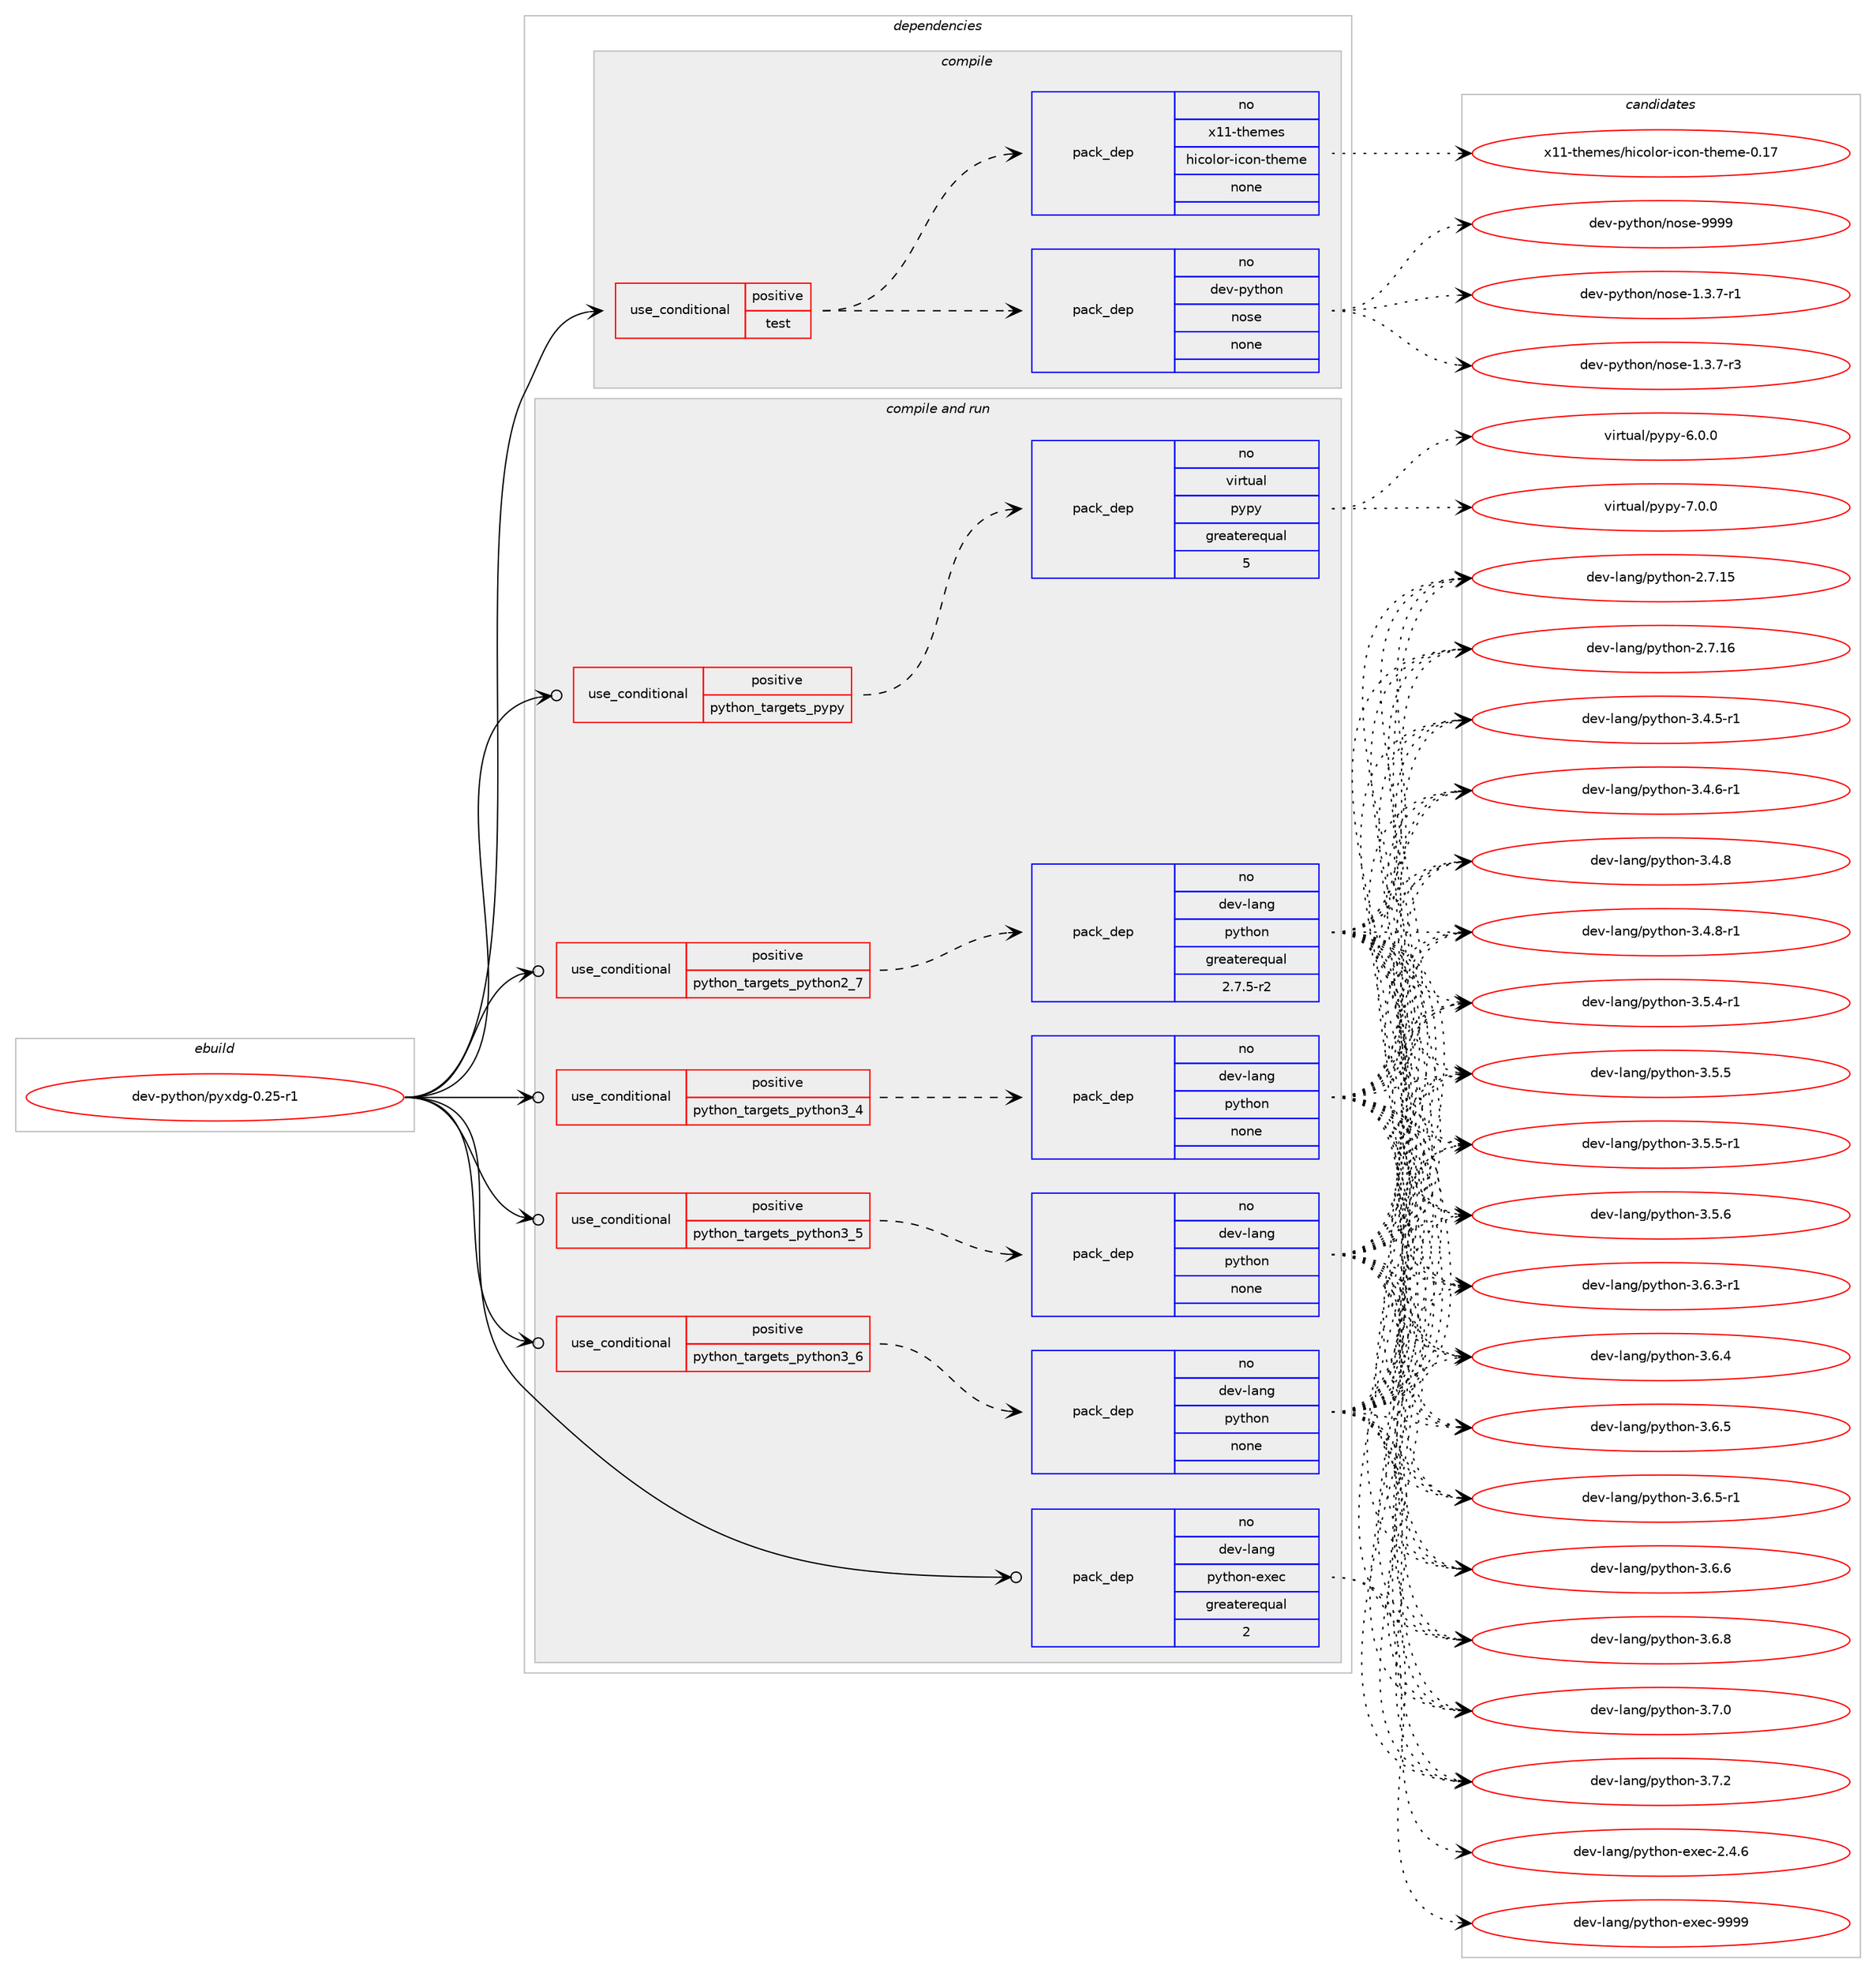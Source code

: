 digraph prolog {

# *************
# Graph options
# *************

newrank=true;
concentrate=true;
compound=true;
graph [rankdir=LR,fontname=Helvetica,fontsize=10,ranksep=1.5];#, ranksep=2.5, nodesep=0.2];
edge  [arrowhead=vee];
node  [fontname=Helvetica,fontsize=10];

# **********
# The ebuild
# **********

subgraph cluster_leftcol {
color=gray;
rank=same;
label=<<i>ebuild</i>>;
id [label="dev-python/pyxdg-0.25-r1", color=red, width=4, href="../dev-python/pyxdg-0.25-r1.svg"];
}

# ****************
# The dependencies
# ****************

subgraph cluster_midcol {
color=gray;
label=<<i>dependencies</i>>;
subgraph cluster_compile {
fillcolor="#eeeeee";
style=filled;
label=<<i>compile</i>>;
subgraph cond383362 {
dependency1437729 [label=<<TABLE BORDER="0" CELLBORDER="1" CELLSPACING="0" CELLPADDING="4"><TR><TD ROWSPAN="3" CELLPADDING="10">use_conditional</TD></TR><TR><TD>positive</TD></TR><TR><TD>test</TD></TR></TABLE>>, shape=none, color=red];
subgraph pack1031008 {
dependency1437730 [label=<<TABLE BORDER="0" CELLBORDER="1" CELLSPACING="0" CELLPADDING="4" WIDTH="220"><TR><TD ROWSPAN="6" CELLPADDING="30">pack_dep</TD></TR><TR><TD WIDTH="110">no</TD></TR><TR><TD>dev-python</TD></TR><TR><TD>nose</TD></TR><TR><TD>none</TD></TR><TR><TD></TD></TR></TABLE>>, shape=none, color=blue];
}
dependency1437729:e -> dependency1437730:w [weight=20,style="dashed",arrowhead="vee"];
subgraph pack1031009 {
dependency1437731 [label=<<TABLE BORDER="0" CELLBORDER="1" CELLSPACING="0" CELLPADDING="4" WIDTH="220"><TR><TD ROWSPAN="6" CELLPADDING="30">pack_dep</TD></TR><TR><TD WIDTH="110">no</TD></TR><TR><TD>x11-themes</TD></TR><TR><TD>hicolor-icon-theme</TD></TR><TR><TD>none</TD></TR><TR><TD></TD></TR></TABLE>>, shape=none, color=blue];
}
dependency1437729:e -> dependency1437731:w [weight=20,style="dashed",arrowhead="vee"];
}
id:e -> dependency1437729:w [weight=20,style="solid",arrowhead="vee"];
}
subgraph cluster_compileandrun {
fillcolor="#eeeeee";
style=filled;
label=<<i>compile and run</i>>;
subgraph cond383363 {
dependency1437732 [label=<<TABLE BORDER="0" CELLBORDER="1" CELLSPACING="0" CELLPADDING="4"><TR><TD ROWSPAN="3" CELLPADDING="10">use_conditional</TD></TR><TR><TD>positive</TD></TR><TR><TD>python_targets_pypy</TD></TR></TABLE>>, shape=none, color=red];
subgraph pack1031010 {
dependency1437733 [label=<<TABLE BORDER="0" CELLBORDER="1" CELLSPACING="0" CELLPADDING="4" WIDTH="220"><TR><TD ROWSPAN="6" CELLPADDING="30">pack_dep</TD></TR><TR><TD WIDTH="110">no</TD></TR><TR><TD>virtual</TD></TR><TR><TD>pypy</TD></TR><TR><TD>greaterequal</TD></TR><TR><TD>5</TD></TR></TABLE>>, shape=none, color=blue];
}
dependency1437732:e -> dependency1437733:w [weight=20,style="dashed",arrowhead="vee"];
}
id:e -> dependency1437732:w [weight=20,style="solid",arrowhead="odotvee"];
subgraph cond383364 {
dependency1437734 [label=<<TABLE BORDER="0" CELLBORDER="1" CELLSPACING="0" CELLPADDING="4"><TR><TD ROWSPAN="3" CELLPADDING="10">use_conditional</TD></TR><TR><TD>positive</TD></TR><TR><TD>python_targets_python2_7</TD></TR></TABLE>>, shape=none, color=red];
subgraph pack1031011 {
dependency1437735 [label=<<TABLE BORDER="0" CELLBORDER="1" CELLSPACING="0" CELLPADDING="4" WIDTH="220"><TR><TD ROWSPAN="6" CELLPADDING="30">pack_dep</TD></TR><TR><TD WIDTH="110">no</TD></TR><TR><TD>dev-lang</TD></TR><TR><TD>python</TD></TR><TR><TD>greaterequal</TD></TR><TR><TD>2.7.5-r2</TD></TR></TABLE>>, shape=none, color=blue];
}
dependency1437734:e -> dependency1437735:w [weight=20,style="dashed",arrowhead="vee"];
}
id:e -> dependency1437734:w [weight=20,style="solid",arrowhead="odotvee"];
subgraph cond383365 {
dependency1437736 [label=<<TABLE BORDER="0" CELLBORDER="1" CELLSPACING="0" CELLPADDING="4"><TR><TD ROWSPAN="3" CELLPADDING="10">use_conditional</TD></TR><TR><TD>positive</TD></TR><TR><TD>python_targets_python3_4</TD></TR></TABLE>>, shape=none, color=red];
subgraph pack1031012 {
dependency1437737 [label=<<TABLE BORDER="0" CELLBORDER="1" CELLSPACING="0" CELLPADDING="4" WIDTH="220"><TR><TD ROWSPAN="6" CELLPADDING="30">pack_dep</TD></TR><TR><TD WIDTH="110">no</TD></TR><TR><TD>dev-lang</TD></TR><TR><TD>python</TD></TR><TR><TD>none</TD></TR><TR><TD></TD></TR></TABLE>>, shape=none, color=blue];
}
dependency1437736:e -> dependency1437737:w [weight=20,style="dashed",arrowhead="vee"];
}
id:e -> dependency1437736:w [weight=20,style="solid",arrowhead="odotvee"];
subgraph cond383366 {
dependency1437738 [label=<<TABLE BORDER="0" CELLBORDER="1" CELLSPACING="0" CELLPADDING="4"><TR><TD ROWSPAN="3" CELLPADDING="10">use_conditional</TD></TR><TR><TD>positive</TD></TR><TR><TD>python_targets_python3_5</TD></TR></TABLE>>, shape=none, color=red];
subgraph pack1031013 {
dependency1437739 [label=<<TABLE BORDER="0" CELLBORDER="1" CELLSPACING="0" CELLPADDING="4" WIDTH="220"><TR><TD ROWSPAN="6" CELLPADDING="30">pack_dep</TD></TR><TR><TD WIDTH="110">no</TD></TR><TR><TD>dev-lang</TD></TR><TR><TD>python</TD></TR><TR><TD>none</TD></TR><TR><TD></TD></TR></TABLE>>, shape=none, color=blue];
}
dependency1437738:e -> dependency1437739:w [weight=20,style="dashed",arrowhead="vee"];
}
id:e -> dependency1437738:w [weight=20,style="solid",arrowhead="odotvee"];
subgraph cond383367 {
dependency1437740 [label=<<TABLE BORDER="0" CELLBORDER="1" CELLSPACING="0" CELLPADDING="4"><TR><TD ROWSPAN="3" CELLPADDING="10">use_conditional</TD></TR><TR><TD>positive</TD></TR><TR><TD>python_targets_python3_6</TD></TR></TABLE>>, shape=none, color=red];
subgraph pack1031014 {
dependency1437741 [label=<<TABLE BORDER="0" CELLBORDER="1" CELLSPACING="0" CELLPADDING="4" WIDTH="220"><TR><TD ROWSPAN="6" CELLPADDING="30">pack_dep</TD></TR><TR><TD WIDTH="110">no</TD></TR><TR><TD>dev-lang</TD></TR><TR><TD>python</TD></TR><TR><TD>none</TD></TR><TR><TD></TD></TR></TABLE>>, shape=none, color=blue];
}
dependency1437740:e -> dependency1437741:w [weight=20,style="dashed",arrowhead="vee"];
}
id:e -> dependency1437740:w [weight=20,style="solid",arrowhead="odotvee"];
subgraph pack1031015 {
dependency1437742 [label=<<TABLE BORDER="0" CELLBORDER="1" CELLSPACING="0" CELLPADDING="4" WIDTH="220"><TR><TD ROWSPAN="6" CELLPADDING="30">pack_dep</TD></TR><TR><TD WIDTH="110">no</TD></TR><TR><TD>dev-lang</TD></TR><TR><TD>python-exec</TD></TR><TR><TD>greaterequal</TD></TR><TR><TD>2</TD></TR></TABLE>>, shape=none, color=blue];
}
id:e -> dependency1437742:w [weight=20,style="solid",arrowhead="odotvee"];
}
subgraph cluster_run {
fillcolor="#eeeeee";
style=filled;
label=<<i>run</i>>;
}
}

# **************
# The candidates
# **************

subgraph cluster_choices {
rank=same;
color=gray;
label=<<i>candidates</i>>;

subgraph choice1031008 {
color=black;
nodesep=1;
choice10010111845112121116104111110471101111151014549465146554511449 [label="dev-python/nose-1.3.7-r1", color=red, width=4,href="../dev-python/nose-1.3.7-r1.svg"];
choice10010111845112121116104111110471101111151014549465146554511451 [label="dev-python/nose-1.3.7-r3", color=red, width=4,href="../dev-python/nose-1.3.7-r3.svg"];
choice10010111845112121116104111110471101111151014557575757 [label="dev-python/nose-9999", color=red, width=4,href="../dev-python/nose-9999.svg"];
dependency1437730:e -> choice10010111845112121116104111110471101111151014549465146554511449:w [style=dotted,weight="100"];
dependency1437730:e -> choice10010111845112121116104111110471101111151014549465146554511451:w [style=dotted,weight="100"];
dependency1437730:e -> choice10010111845112121116104111110471101111151014557575757:w [style=dotted,weight="100"];
}
subgraph choice1031009 {
color=black;
nodesep=1;
choice12049494511610410110910111547104105991111081111144510599111110451161041011091014548464955 [label="x11-themes/hicolor-icon-theme-0.17", color=red, width=4,href="../x11-themes/hicolor-icon-theme-0.17.svg"];
dependency1437731:e -> choice12049494511610410110910111547104105991111081111144510599111110451161041011091014548464955:w [style=dotted,weight="100"];
}
subgraph choice1031010 {
color=black;
nodesep=1;
choice1181051141161179710847112121112121455446484648 [label="virtual/pypy-6.0.0", color=red, width=4,href="../virtual/pypy-6.0.0.svg"];
choice1181051141161179710847112121112121455546484648 [label="virtual/pypy-7.0.0", color=red, width=4,href="../virtual/pypy-7.0.0.svg"];
dependency1437733:e -> choice1181051141161179710847112121112121455446484648:w [style=dotted,weight="100"];
dependency1437733:e -> choice1181051141161179710847112121112121455546484648:w [style=dotted,weight="100"];
}
subgraph choice1031011 {
color=black;
nodesep=1;
choice10010111845108971101034711212111610411111045504655464953 [label="dev-lang/python-2.7.15", color=red, width=4,href="../dev-lang/python-2.7.15.svg"];
choice10010111845108971101034711212111610411111045504655464954 [label="dev-lang/python-2.7.16", color=red, width=4,href="../dev-lang/python-2.7.16.svg"];
choice1001011184510897110103471121211161041111104551465246534511449 [label="dev-lang/python-3.4.5-r1", color=red, width=4,href="../dev-lang/python-3.4.5-r1.svg"];
choice1001011184510897110103471121211161041111104551465246544511449 [label="dev-lang/python-3.4.6-r1", color=red, width=4,href="../dev-lang/python-3.4.6-r1.svg"];
choice100101118451089711010347112121116104111110455146524656 [label="dev-lang/python-3.4.8", color=red, width=4,href="../dev-lang/python-3.4.8.svg"];
choice1001011184510897110103471121211161041111104551465246564511449 [label="dev-lang/python-3.4.8-r1", color=red, width=4,href="../dev-lang/python-3.4.8-r1.svg"];
choice1001011184510897110103471121211161041111104551465346524511449 [label="dev-lang/python-3.5.4-r1", color=red, width=4,href="../dev-lang/python-3.5.4-r1.svg"];
choice100101118451089711010347112121116104111110455146534653 [label="dev-lang/python-3.5.5", color=red, width=4,href="../dev-lang/python-3.5.5.svg"];
choice1001011184510897110103471121211161041111104551465346534511449 [label="dev-lang/python-3.5.5-r1", color=red, width=4,href="../dev-lang/python-3.5.5-r1.svg"];
choice100101118451089711010347112121116104111110455146534654 [label="dev-lang/python-3.5.6", color=red, width=4,href="../dev-lang/python-3.5.6.svg"];
choice1001011184510897110103471121211161041111104551465446514511449 [label="dev-lang/python-3.6.3-r1", color=red, width=4,href="../dev-lang/python-3.6.3-r1.svg"];
choice100101118451089711010347112121116104111110455146544652 [label="dev-lang/python-3.6.4", color=red, width=4,href="../dev-lang/python-3.6.4.svg"];
choice100101118451089711010347112121116104111110455146544653 [label="dev-lang/python-3.6.5", color=red, width=4,href="../dev-lang/python-3.6.5.svg"];
choice1001011184510897110103471121211161041111104551465446534511449 [label="dev-lang/python-3.6.5-r1", color=red, width=4,href="../dev-lang/python-3.6.5-r1.svg"];
choice100101118451089711010347112121116104111110455146544654 [label="dev-lang/python-3.6.6", color=red, width=4,href="../dev-lang/python-3.6.6.svg"];
choice100101118451089711010347112121116104111110455146544656 [label="dev-lang/python-3.6.8", color=red, width=4,href="../dev-lang/python-3.6.8.svg"];
choice100101118451089711010347112121116104111110455146554648 [label="dev-lang/python-3.7.0", color=red, width=4,href="../dev-lang/python-3.7.0.svg"];
choice100101118451089711010347112121116104111110455146554650 [label="dev-lang/python-3.7.2", color=red, width=4,href="../dev-lang/python-3.7.2.svg"];
dependency1437735:e -> choice10010111845108971101034711212111610411111045504655464953:w [style=dotted,weight="100"];
dependency1437735:e -> choice10010111845108971101034711212111610411111045504655464954:w [style=dotted,weight="100"];
dependency1437735:e -> choice1001011184510897110103471121211161041111104551465246534511449:w [style=dotted,weight="100"];
dependency1437735:e -> choice1001011184510897110103471121211161041111104551465246544511449:w [style=dotted,weight="100"];
dependency1437735:e -> choice100101118451089711010347112121116104111110455146524656:w [style=dotted,weight="100"];
dependency1437735:e -> choice1001011184510897110103471121211161041111104551465246564511449:w [style=dotted,weight="100"];
dependency1437735:e -> choice1001011184510897110103471121211161041111104551465346524511449:w [style=dotted,weight="100"];
dependency1437735:e -> choice100101118451089711010347112121116104111110455146534653:w [style=dotted,weight="100"];
dependency1437735:e -> choice1001011184510897110103471121211161041111104551465346534511449:w [style=dotted,weight="100"];
dependency1437735:e -> choice100101118451089711010347112121116104111110455146534654:w [style=dotted,weight="100"];
dependency1437735:e -> choice1001011184510897110103471121211161041111104551465446514511449:w [style=dotted,weight="100"];
dependency1437735:e -> choice100101118451089711010347112121116104111110455146544652:w [style=dotted,weight="100"];
dependency1437735:e -> choice100101118451089711010347112121116104111110455146544653:w [style=dotted,weight="100"];
dependency1437735:e -> choice1001011184510897110103471121211161041111104551465446534511449:w [style=dotted,weight="100"];
dependency1437735:e -> choice100101118451089711010347112121116104111110455146544654:w [style=dotted,weight="100"];
dependency1437735:e -> choice100101118451089711010347112121116104111110455146544656:w [style=dotted,weight="100"];
dependency1437735:e -> choice100101118451089711010347112121116104111110455146554648:w [style=dotted,weight="100"];
dependency1437735:e -> choice100101118451089711010347112121116104111110455146554650:w [style=dotted,weight="100"];
}
subgraph choice1031012 {
color=black;
nodesep=1;
choice10010111845108971101034711212111610411111045504655464953 [label="dev-lang/python-2.7.15", color=red, width=4,href="../dev-lang/python-2.7.15.svg"];
choice10010111845108971101034711212111610411111045504655464954 [label="dev-lang/python-2.7.16", color=red, width=4,href="../dev-lang/python-2.7.16.svg"];
choice1001011184510897110103471121211161041111104551465246534511449 [label="dev-lang/python-3.4.5-r1", color=red, width=4,href="../dev-lang/python-3.4.5-r1.svg"];
choice1001011184510897110103471121211161041111104551465246544511449 [label="dev-lang/python-3.4.6-r1", color=red, width=4,href="../dev-lang/python-3.4.6-r1.svg"];
choice100101118451089711010347112121116104111110455146524656 [label="dev-lang/python-3.4.8", color=red, width=4,href="../dev-lang/python-3.4.8.svg"];
choice1001011184510897110103471121211161041111104551465246564511449 [label="dev-lang/python-3.4.8-r1", color=red, width=4,href="../dev-lang/python-3.4.8-r1.svg"];
choice1001011184510897110103471121211161041111104551465346524511449 [label="dev-lang/python-3.5.4-r1", color=red, width=4,href="../dev-lang/python-3.5.4-r1.svg"];
choice100101118451089711010347112121116104111110455146534653 [label="dev-lang/python-3.5.5", color=red, width=4,href="../dev-lang/python-3.5.5.svg"];
choice1001011184510897110103471121211161041111104551465346534511449 [label="dev-lang/python-3.5.5-r1", color=red, width=4,href="../dev-lang/python-3.5.5-r1.svg"];
choice100101118451089711010347112121116104111110455146534654 [label="dev-lang/python-3.5.6", color=red, width=4,href="../dev-lang/python-3.5.6.svg"];
choice1001011184510897110103471121211161041111104551465446514511449 [label="dev-lang/python-3.6.3-r1", color=red, width=4,href="../dev-lang/python-3.6.3-r1.svg"];
choice100101118451089711010347112121116104111110455146544652 [label="dev-lang/python-3.6.4", color=red, width=4,href="../dev-lang/python-3.6.4.svg"];
choice100101118451089711010347112121116104111110455146544653 [label="dev-lang/python-3.6.5", color=red, width=4,href="../dev-lang/python-3.6.5.svg"];
choice1001011184510897110103471121211161041111104551465446534511449 [label="dev-lang/python-3.6.5-r1", color=red, width=4,href="../dev-lang/python-3.6.5-r1.svg"];
choice100101118451089711010347112121116104111110455146544654 [label="dev-lang/python-3.6.6", color=red, width=4,href="../dev-lang/python-3.6.6.svg"];
choice100101118451089711010347112121116104111110455146544656 [label="dev-lang/python-3.6.8", color=red, width=4,href="../dev-lang/python-3.6.8.svg"];
choice100101118451089711010347112121116104111110455146554648 [label="dev-lang/python-3.7.0", color=red, width=4,href="../dev-lang/python-3.7.0.svg"];
choice100101118451089711010347112121116104111110455146554650 [label="dev-lang/python-3.7.2", color=red, width=4,href="../dev-lang/python-3.7.2.svg"];
dependency1437737:e -> choice10010111845108971101034711212111610411111045504655464953:w [style=dotted,weight="100"];
dependency1437737:e -> choice10010111845108971101034711212111610411111045504655464954:w [style=dotted,weight="100"];
dependency1437737:e -> choice1001011184510897110103471121211161041111104551465246534511449:w [style=dotted,weight="100"];
dependency1437737:e -> choice1001011184510897110103471121211161041111104551465246544511449:w [style=dotted,weight="100"];
dependency1437737:e -> choice100101118451089711010347112121116104111110455146524656:w [style=dotted,weight="100"];
dependency1437737:e -> choice1001011184510897110103471121211161041111104551465246564511449:w [style=dotted,weight="100"];
dependency1437737:e -> choice1001011184510897110103471121211161041111104551465346524511449:w [style=dotted,weight="100"];
dependency1437737:e -> choice100101118451089711010347112121116104111110455146534653:w [style=dotted,weight="100"];
dependency1437737:e -> choice1001011184510897110103471121211161041111104551465346534511449:w [style=dotted,weight="100"];
dependency1437737:e -> choice100101118451089711010347112121116104111110455146534654:w [style=dotted,weight="100"];
dependency1437737:e -> choice1001011184510897110103471121211161041111104551465446514511449:w [style=dotted,weight="100"];
dependency1437737:e -> choice100101118451089711010347112121116104111110455146544652:w [style=dotted,weight="100"];
dependency1437737:e -> choice100101118451089711010347112121116104111110455146544653:w [style=dotted,weight="100"];
dependency1437737:e -> choice1001011184510897110103471121211161041111104551465446534511449:w [style=dotted,weight="100"];
dependency1437737:e -> choice100101118451089711010347112121116104111110455146544654:w [style=dotted,weight="100"];
dependency1437737:e -> choice100101118451089711010347112121116104111110455146544656:w [style=dotted,weight="100"];
dependency1437737:e -> choice100101118451089711010347112121116104111110455146554648:w [style=dotted,weight="100"];
dependency1437737:e -> choice100101118451089711010347112121116104111110455146554650:w [style=dotted,weight="100"];
}
subgraph choice1031013 {
color=black;
nodesep=1;
choice10010111845108971101034711212111610411111045504655464953 [label="dev-lang/python-2.7.15", color=red, width=4,href="../dev-lang/python-2.7.15.svg"];
choice10010111845108971101034711212111610411111045504655464954 [label="dev-lang/python-2.7.16", color=red, width=4,href="../dev-lang/python-2.7.16.svg"];
choice1001011184510897110103471121211161041111104551465246534511449 [label="dev-lang/python-3.4.5-r1", color=red, width=4,href="../dev-lang/python-3.4.5-r1.svg"];
choice1001011184510897110103471121211161041111104551465246544511449 [label="dev-lang/python-3.4.6-r1", color=red, width=4,href="../dev-lang/python-3.4.6-r1.svg"];
choice100101118451089711010347112121116104111110455146524656 [label="dev-lang/python-3.4.8", color=red, width=4,href="../dev-lang/python-3.4.8.svg"];
choice1001011184510897110103471121211161041111104551465246564511449 [label="dev-lang/python-3.4.8-r1", color=red, width=4,href="../dev-lang/python-3.4.8-r1.svg"];
choice1001011184510897110103471121211161041111104551465346524511449 [label="dev-lang/python-3.5.4-r1", color=red, width=4,href="../dev-lang/python-3.5.4-r1.svg"];
choice100101118451089711010347112121116104111110455146534653 [label="dev-lang/python-3.5.5", color=red, width=4,href="../dev-lang/python-3.5.5.svg"];
choice1001011184510897110103471121211161041111104551465346534511449 [label="dev-lang/python-3.5.5-r1", color=red, width=4,href="../dev-lang/python-3.5.5-r1.svg"];
choice100101118451089711010347112121116104111110455146534654 [label="dev-lang/python-3.5.6", color=red, width=4,href="../dev-lang/python-3.5.6.svg"];
choice1001011184510897110103471121211161041111104551465446514511449 [label="dev-lang/python-3.6.3-r1", color=red, width=4,href="../dev-lang/python-3.6.3-r1.svg"];
choice100101118451089711010347112121116104111110455146544652 [label="dev-lang/python-3.6.4", color=red, width=4,href="../dev-lang/python-3.6.4.svg"];
choice100101118451089711010347112121116104111110455146544653 [label="dev-lang/python-3.6.5", color=red, width=4,href="../dev-lang/python-3.6.5.svg"];
choice1001011184510897110103471121211161041111104551465446534511449 [label="dev-lang/python-3.6.5-r1", color=red, width=4,href="../dev-lang/python-3.6.5-r1.svg"];
choice100101118451089711010347112121116104111110455146544654 [label="dev-lang/python-3.6.6", color=red, width=4,href="../dev-lang/python-3.6.6.svg"];
choice100101118451089711010347112121116104111110455146544656 [label="dev-lang/python-3.6.8", color=red, width=4,href="../dev-lang/python-3.6.8.svg"];
choice100101118451089711010347112121116104111110455146554648 [label="dev-lang/python-3.7.0", color=red, width=4,href="../dev-lang/python-3.7.0.svg"];
choice100101118451089711010347112121116104111110455146554650 [label="dev-lang/python-3.7.2", color=red, width=4,href="../dev-lang/python-3.7.2.svg"];
dependency1437739:e -> choice10010111845108971101034711212111610411111045504655464953:w [style=dotted,weight="100"];
dependency1437739:e -> choice10010111845108971101034711212111610411111045504655464954:w [style=dotted,weight="100"];
dependency1437739:e -> choice1001011184510897110103471121211161041111104551465246534511449:w [style=dotted,weight="100"];
dependency1437739:e -> choice1001011184510897110103471121211161041111104551465246544511449:w [style=dotted,weight="100"];
dependency1437739:e -> choice100101118451089711010347112121116104111110455146524656:w [style=dotted,weight="100"];
dependency1437739:e -> choice1001011184510897110103471121211161041111104551465246564511449:w [style=dotted,weight="100"];
dependency1437739:e -> choice1001011184510897110103471121211161041111104551465346524511449:w [style=dotted,weight="100"];
dependency1437739:e -> choice100101118451089711010347112121116104111110455146534653:w [style=dotted,weight="100"];
dependency1437739:e -> choice1001011184510897110103471121211161041111104551465346534511449:w [style=dotted,weight="100"];
dependency1437739:e -> choice100101118451089711010347112121116104111110455146534654:w [style=dotted,weight="100"];
dependency1437739:e -> choice1001011184510897110103471121211161041111104551465446514511449:w [style=dotted,weight="100"];
dependency1437739:e -> choice100101118451089711010347112121116104111110455146544652:w [style=dotted,weight="100"];
dependency1437739:e -> choice100101118451089711010347112121116104111110455146544653:w [style=dotted,weight="100"];
dependency1437739:e -> choice1001011184510897110103471121211161041111104551465446534511449:w [style=dotted,weight="100"];
dependency1437739:e -> choice100101118451089711010347112121116104111110455146544654:w [style=dotted,weight="100"];
dependency1437739:e -> choice100101118451089711010347112121116104111110455146544656:w [style=dotted,weight="100"];
dependency1437739:e -> choice100101118451089711010347112121116104111110455146554648:w [style=dotted,weight="100"];
dependency1437739:e -> choice100101118451089711010347112121116104111110455146554650:w [style=dotted,weight="100"];
}
subgraph choice1031014 {
color=black;
nodesep=1;
choice10010111845108971101034711212111610411111045504655464953 [label="dev-lang/python-2.7.15", color=red, width=4,href="../dev-lang/python-2.7.15.svg"];
choice10010111845108971101034711212111610411111045504655464954 [label="dev-lang/python-2.7.16", color=red, width=4,href="../dev-lang/python-2.7.16.svg"];
choice1001011184510897110103471121211161041111104551465246534511449 [label="dev-lang/python-3.4.5-r1", color=red, width=4,href="../dev-lang/python-3.4.5-r1.svg"];
choice1001011184510897110103471121211161041111104551465246544511449 [label="dev-lang/python-3.4.6-r1", color=red, width=4,href="../dev-lang/python-3.4.6-r1.svg"];
choice100101118451089711010347112121116104111110455146524656 [label="dev-lang/python-3.4.8", color=red, width=4,href="../dev-lang/python-3.4.8.svg"];
choice1001011184510897110103471121211161041111104551465246564511449 [label="dev-lang/python-3.4.8-r1", color=red, width=4,href="../dev-lang/python-3.4.8-r1.svg"];
choice1001011184510897110103471121211161041111104551465346524511449 [label="dev-lang/python-3.5.4-r1", color=red, width=4,href="../dev-lang/python-3.5.4-r1.svg"];
choice100101118451089711010347112121116104111110455146534653 [label="dev-lang/python-3.5.5", color=red, width=4,href="../dev-lang/python-3.5.5.svg"];
choice1001011184510897110103471121211161041111104551465346534511449 [label="dev-lang/python-3.5.5-r1", color=red, width=4,href="../dev-lang/python-3.5.5-r1.svg"];
choice100101118451089711010347112121116104111110455146534654 [label="dev-lang/python-3.5.6", color=red, width=4,href="../dev-lang/python-3.5.6.svg"];
choice1001011184510897110103471121211161041111104551465446514511449 [label="dev-lang/python-3.6.3-r1", color=red, width=4,href="../dev-lang/python-3.6.3-r1.svg"];
choice100101118451089711010347112121116104111110455146544652 [label="dev-lang/python-3.6.4", color=red, width=4,href="../dev-lang/python-3.6.4.svg"];
choice100101118451089711010347112121116104111110455146544653 [label="dev-lang/python-3.6.5", color=red, width=4,href="../dev-lang/python-3.6.5.svg"];
choice1001011184510897110103471121211161041111104551465446534511449 [label="dev-lang/python-3.6.5-r1", color=red, width=4,href="../dev-lang/python-3.6.5-r1.svg"];
choice100101118451089711010347112121116104111110455146544654 [label="dev-lang/python-3.6.6", color=red, width=4,href="../dev-lang/python-3.6.6.svg"];
choice100101118451089711010347112121116104111110455146544656 [label="dev-lang/python-3.6.8", color=red, width=4,href="../dev-lang/python-3.6.8.svg"];
choice100101118451089711010347112121116104111110455146554648 [label="dev-lang/python-3.7.0", color=red, width=4,href="../dev-lang/python-3.7.0.svg"];
choice100101118451089711010347112121116104111110455146554650 [label="dev-lang/python-3.7.2", color=red, width=4,href="../dev-lang/python-3.7.2.svg"];
dependency1437741:e -> choice10010111845108971101034711212111610411111045504655464953:w [style=dotted,weight="100"];
dependency1437741:e -> choice10010111845108971101034711212111610411111045504655464954:w [style=dotted,weight="100"];
dependency1437741:e -> choice1001011184510897110103471121211161041111104551465246534511449:w [style=dotted,weight="100"];
dependency1437741:e -> choice1001011184510897110103471121211161041111104551465246544511449:w [style=dotted,weight="100"];
dependency1437741:e -> choice100101118451089711010347112121116104111110455146524656:w [style=dotted,weight="100"];
dependency1437741:e -> choice1001011184510897110103471121211161041111104551465246564511449:w [style=dotted,weight="100"];
dependency1437741:e -> choice1001011184510897110103471121211161041111104551465346524511449:w [style=dotted,weight="100"];
dependency1437741:e -> choice100101118451089711010347112121116104111110455146534653:w [style=dotted,weight="100"];
dependency1437741:e -> choice1001011184510897110103471121211161041111104551465346534511449:w [style=dotted,weight="100"];
dependency1437741:e -> choice100101118451089711010347112121116104111110455146534654:w [style=dotted,weight="100"];
dependency1437741:e -> choice1001011184510897110103471121211161041111104551465446514511449:w [style=dotted,weight="100"];
dependency1437741:e -> choice100101118451089711010347112121116104111110455146544652:w [style=dotted,weight="100"];
dependency1437741:e -> choice100101118451089711010347112121116104111110455146544653:w [style=dotted,weight="100"];
dependency1437741:e -> choice1001011184510897110103471121211161041111104551465446534511449:w [style=dotted,weight="100"];
dependency1437741:e -> choice100101118451089711010347112121116104111110455146544654:w [style=dotted,weight="100"];
dependency1437741:e -> choice100101118451089711010347112121116104111110455146544656:w [style=dotted,weight="100"];
dependency1437741:e -> choice100101118451089711010347112121116104111110455146554648:w [style=dotted,weight="100"];
dependency1437741:e -> choice100101118451089711010347112121116104111110455146554650:w [style=dotted,weight="100"];
}
subgraph choice1031015 {
color=black;
nodesep=1;
choice1001011184510897110103471121211161041111104510112010199455046524654 [label="dev-lang/python-exec-2.4.6", color=red, width=4,href="../dev-lang/python-exec-2.4.6.svg"];
choice10010111845108971101034711212111610411111045101120101994557575757 [label="dev-lang/python-exec-9999", color=red, width=4,href="../dev-lang/python-exec-9999.svg"];
dependency1437742:e -> choice1001011184510897110103471121211161041111104510112010199455046524654:w [style=dotted,weight="100"];
dependency1437742:e -> choice10010111845108971101034711212111610411111045101120101994557575757:w [style=dotted,weight="100"];
}
}

}
